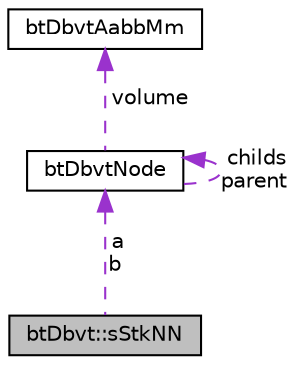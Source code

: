 digraph "btDbvt::sStkNN"
{
  edge [fontname="Helvetica",fontsize="10",labelfontname="Helvetica",labelfontsize="10"];
  node [fontname="Helvetica",fontsize="10",shape=record];
  Node1 [label="btDbvt::sStkNN",height=0.2,width=0.4,color="black", fillcolor="grey75", style="filled", fontcolor="black"];
  Node2 -> Node1 [dir="back",color="darkorchid3",fontsize="10",style="dashed",label=" a\nb" ,fontname="Helvetica"];
  Node2 [label="btDbvtNode",height=0.2,width=0.4,color="black", fillcolor="white", style="filled",URL="$structbt_dbvt_node.html"];
  Node3 -> Node2 [dir="back",color="darkorchid3",fontsize="10",style="dashed",label=" volume" ,fontname="Helvetica"];
  Node3 [label="btDbvtAabbMm",height=0.2,width=0.4,color="black", fillcolor="white", style="filled",URL="$structbt_dbvt_aabb_mm.html"];
  Node2 -> Node2 [dir="back",color="darkorchid3",fontsize="10",style="dashed",label=" childs\nparent" ,fontname="Helvetica"];
}
